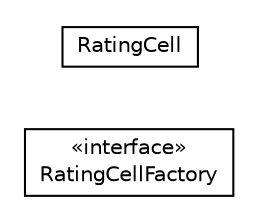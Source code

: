 #!/usr/local/bin/dot
#
# Class diagram 
# Generated by UMLGraph version R5_6-24-gf6e263 (http://www.umlgraph.org/)
#

digraph G {
	edge [fontname="Helvetica",fontsize=10,labelfontname="Helvetica",labelfontsize=10];
	node [fontname="Helvetica",fontsize=10,shape=plaintext];
	nodesep=0.25;
	ranksep=0.5;
	rankdir=LR;
	// com.gwtplatform.carstore.client.application.rating.renderer.RatingCellFactory
	c37917 [label=<<table title="com.gwtplatform.carstore.client.application.rating.renderer.RatingCellFactory" border="0" cellborder="1" cellspacing="0" cellpadding="2" port="p" href="./RatingCellFactory.html">
		<tr><td><table border="0" cellspacing="0" cellpadding="1">
<tr><td align="center" balign="center"> &#171;interface&#187; </td></tr>
<tr><td align="center" balign="center"> RatingCellFactory </td></tr>
		</table></td></tr>
		</table>>, URL="./RatingCellFactory.html", fontname="Helvetica", fontcolor="black", fontsize=10.0];
	// com.gwtplatform.carstore.client.application.rating.renderer.RatingCell
	c37918 [label=<<table title="com.gwtplatform.carstore.client.application.rating.renderer.RatingCell" border="0" cellborder="1" cellspacing="0" cellpadding="2" port="p" href="./RatingCell.html">
		<tr><td><table border="0" cellspacing="0" cellpadding="1">
<tr><td align="center" balign="center"> RatingCell </td></tr>
		</table></td></tr>
		</table>>, URL="./RatingCell.html", fontname="Helvetica", fontcolor="black", fontsize=10.0];
}

